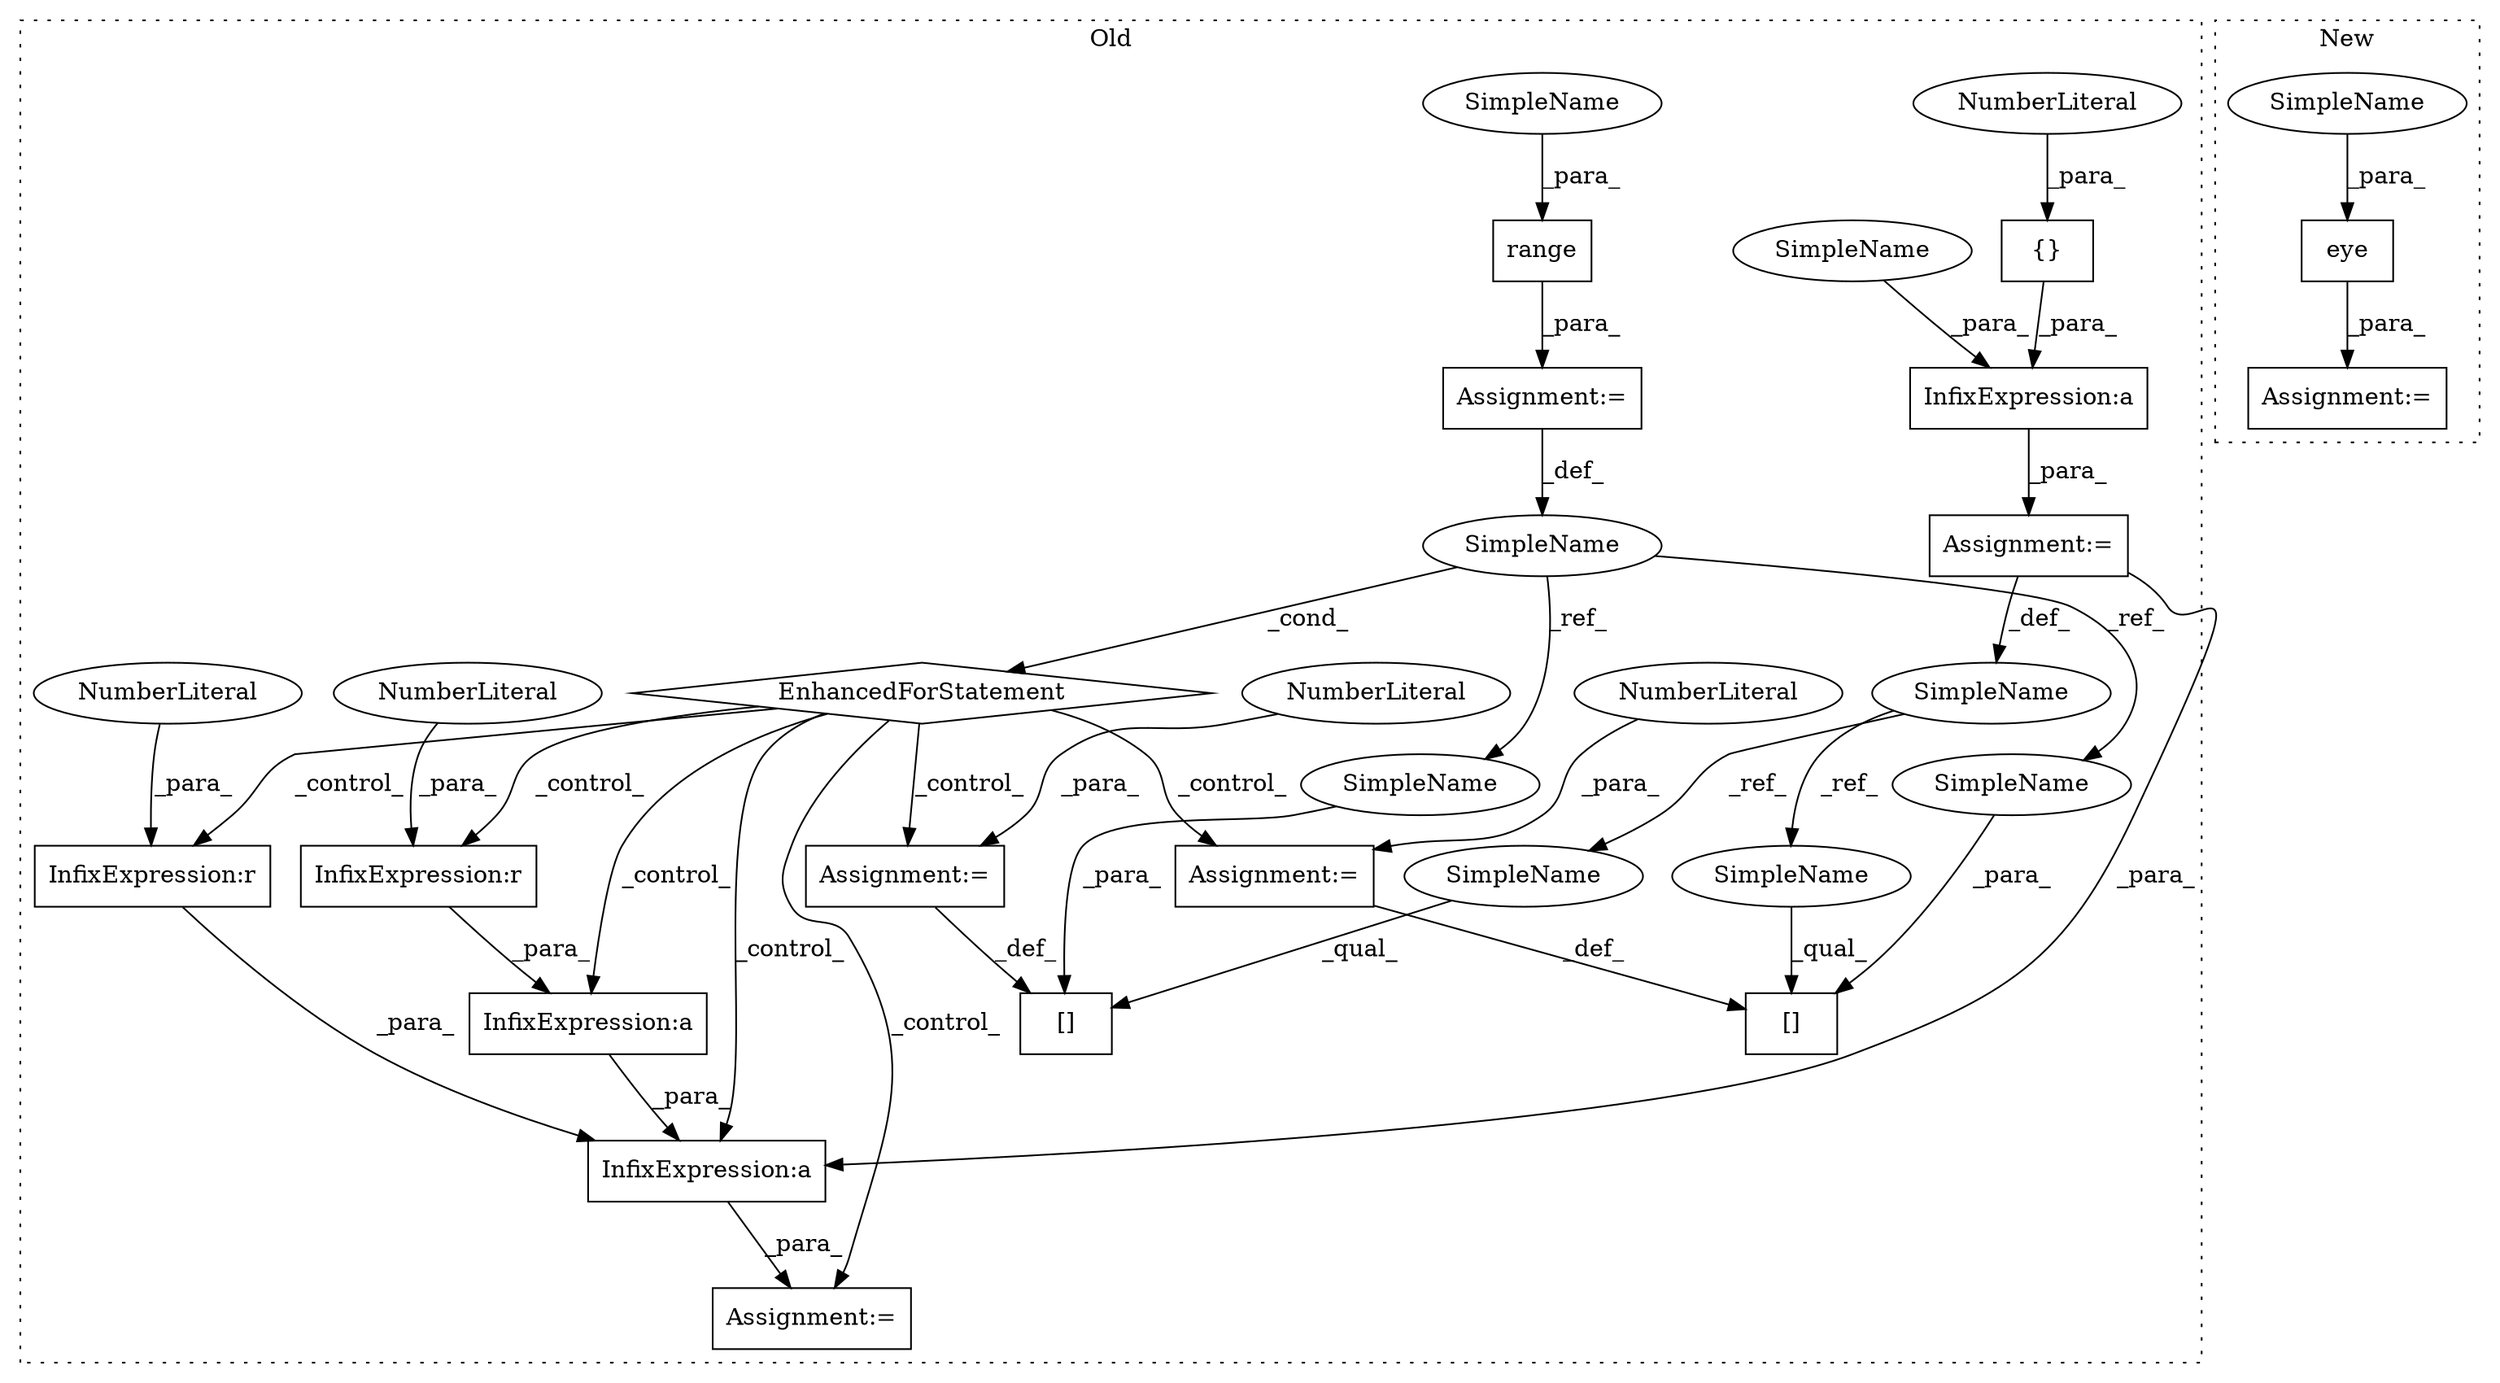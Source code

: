 digraph G {
subgraph cluster0 {
1 [label="EnhancedForStatement" a="70" s="417,488" l="53,2" shape="diamond"];
4 [label="Assignment:=" a="7" s="417,488" l="53,2" shape="box"];
5 [label="Assignment:=" a="7" s="609" l="1" shape="box"];
6 [label="SimpleName" a="42" s="474" l="1" shape="ellipse"];
7 [label="range" a="32" s="478,487" l="6,1" shape="box"];
8 [label="[]" a="2" s="498,504" l="5,1" shape="box"];
9 [label="Assignment:=" a="7" s="521" l="1" shape="box"];
10 [label="InfixExpression:a" a="27" s="569" l="3" shape="box"];
11 [label="InfixExpression:a" a="27" s="582" l="3" shape="box"];
12 [label="NumberLiteral" a="34" s="610" l="1" shape="ellipse"];
13 [label="[]" a="2" s="602,608" l="5,1" shape="box"];
14 [label="SimpleName" a="42" s="291" l="4" shape="ellipse"];
15 [label="InfixExpression:r" a="27" s="574" l="4" shape="box"];
16 [label="NumberLiteral" a="34" s="578" l="1" shape="ellipse"];
17 [label="InfixExpression:r" a="27" s="587" l="4" shape="box"];
18 [label="NumberLiteral" a="34" s="591" l="1" shape="ellipse"];
19 [label="Assignment:=" a="7" s="505" l="1" shape="box"];
20 [label="NumberLiteral" a="34" s="506" l="1" shape="ellipse"];
21 [label="InfixExpression:a" a="27" s="309" l="3" shape="box"];
22 [label="{}" a="4" s="306,308" l="1,1" shape="box"];
23 [label="NumberLiteral" a="34" s="307" l="1" shape="ellipse"];
24 [label="Assignment:=" a="7" s="295" l="1" shape="box"];
25 [label="SimpleName" a="42" s="498" l="4" shape="ellipse"];
26 [label="SimpleName" a="42" s="602" l="4" shape="ellipse"];
27 [label="SimpleName" a="42" s="484" l="3" shape="ellipse"];
28 [label="SimpleName" a="42" s="312" l="3" shape="ellipse"];
29 [label="SimpleName" a="42" s="607" l="1" shape="ellipse"];
30 [label="SimpleName" a="42" s="503" l="1" shape="ellipse"];
label = "Old";
style="dotted";
}
subgraph cluster1 {
2 [label="eye" a="32" s="545,556" l="4,1" shape="box"];
3 [label="Assignment:=" a="7" s="449,558" l="65,2" shape="box"];
31 [label="SimpleName" a="42" s="549" l="3" shape="ellipse"];
label = "New";
style="dotted";
}
1 -> 5 [label="_control_"];
1 -> 19 [label="_control_"];
1 -> 15 [label="_control_"];
1 -> 17 [label="_control_"];
1 -> 10 [label="_control_"];
1 -> 11 [label="_control_"];
1 -> 9 [label="_control_"];
2 -> 3 [label="_para_"];
4 -> 6 [label="_def_"];
5 -> 13 [label="_def_"];
6 -> 29 [label="_ref_"];
6 -> 1 [label="_cond_"];
6 -> 30 [label="_ref_"];
7 -> 4 [label="_para_"];
10 -> 11 [label="_para_"];
11 -> 9 [label="_para_"];
12 -> 5 [label="_para_"];
14 -> 26 [label="_ref_"];
14 -> 25 [label="_ref_"];
15 -> 10 [label="_para_"];
16 -> 15 [label="_para_"];
17 -> 11 [label="_para_"];
18 -> 17 [label="_para_"];
19 -> 8 [label="_def_"];
20 -> 19 [label="_para_"];
21 -> 24 [label="_para_"];
22 -> 21 [label="_para_"];
23 -> 22 [label="_para_"];
24 -> 14 [label="_def_"];
24 -> 11 [label="_para_"];
25 -> 8 [label="_qual_"];
26 -> 13 [label="_qual_"];
27 -> 7 [label="_para_"];
28 -> 21 [label="_para_"];
29 -> 13 [label="_para_"];
30 -> 8 [label="_para_"];
31 -> 2 [label="_para_"];
}
